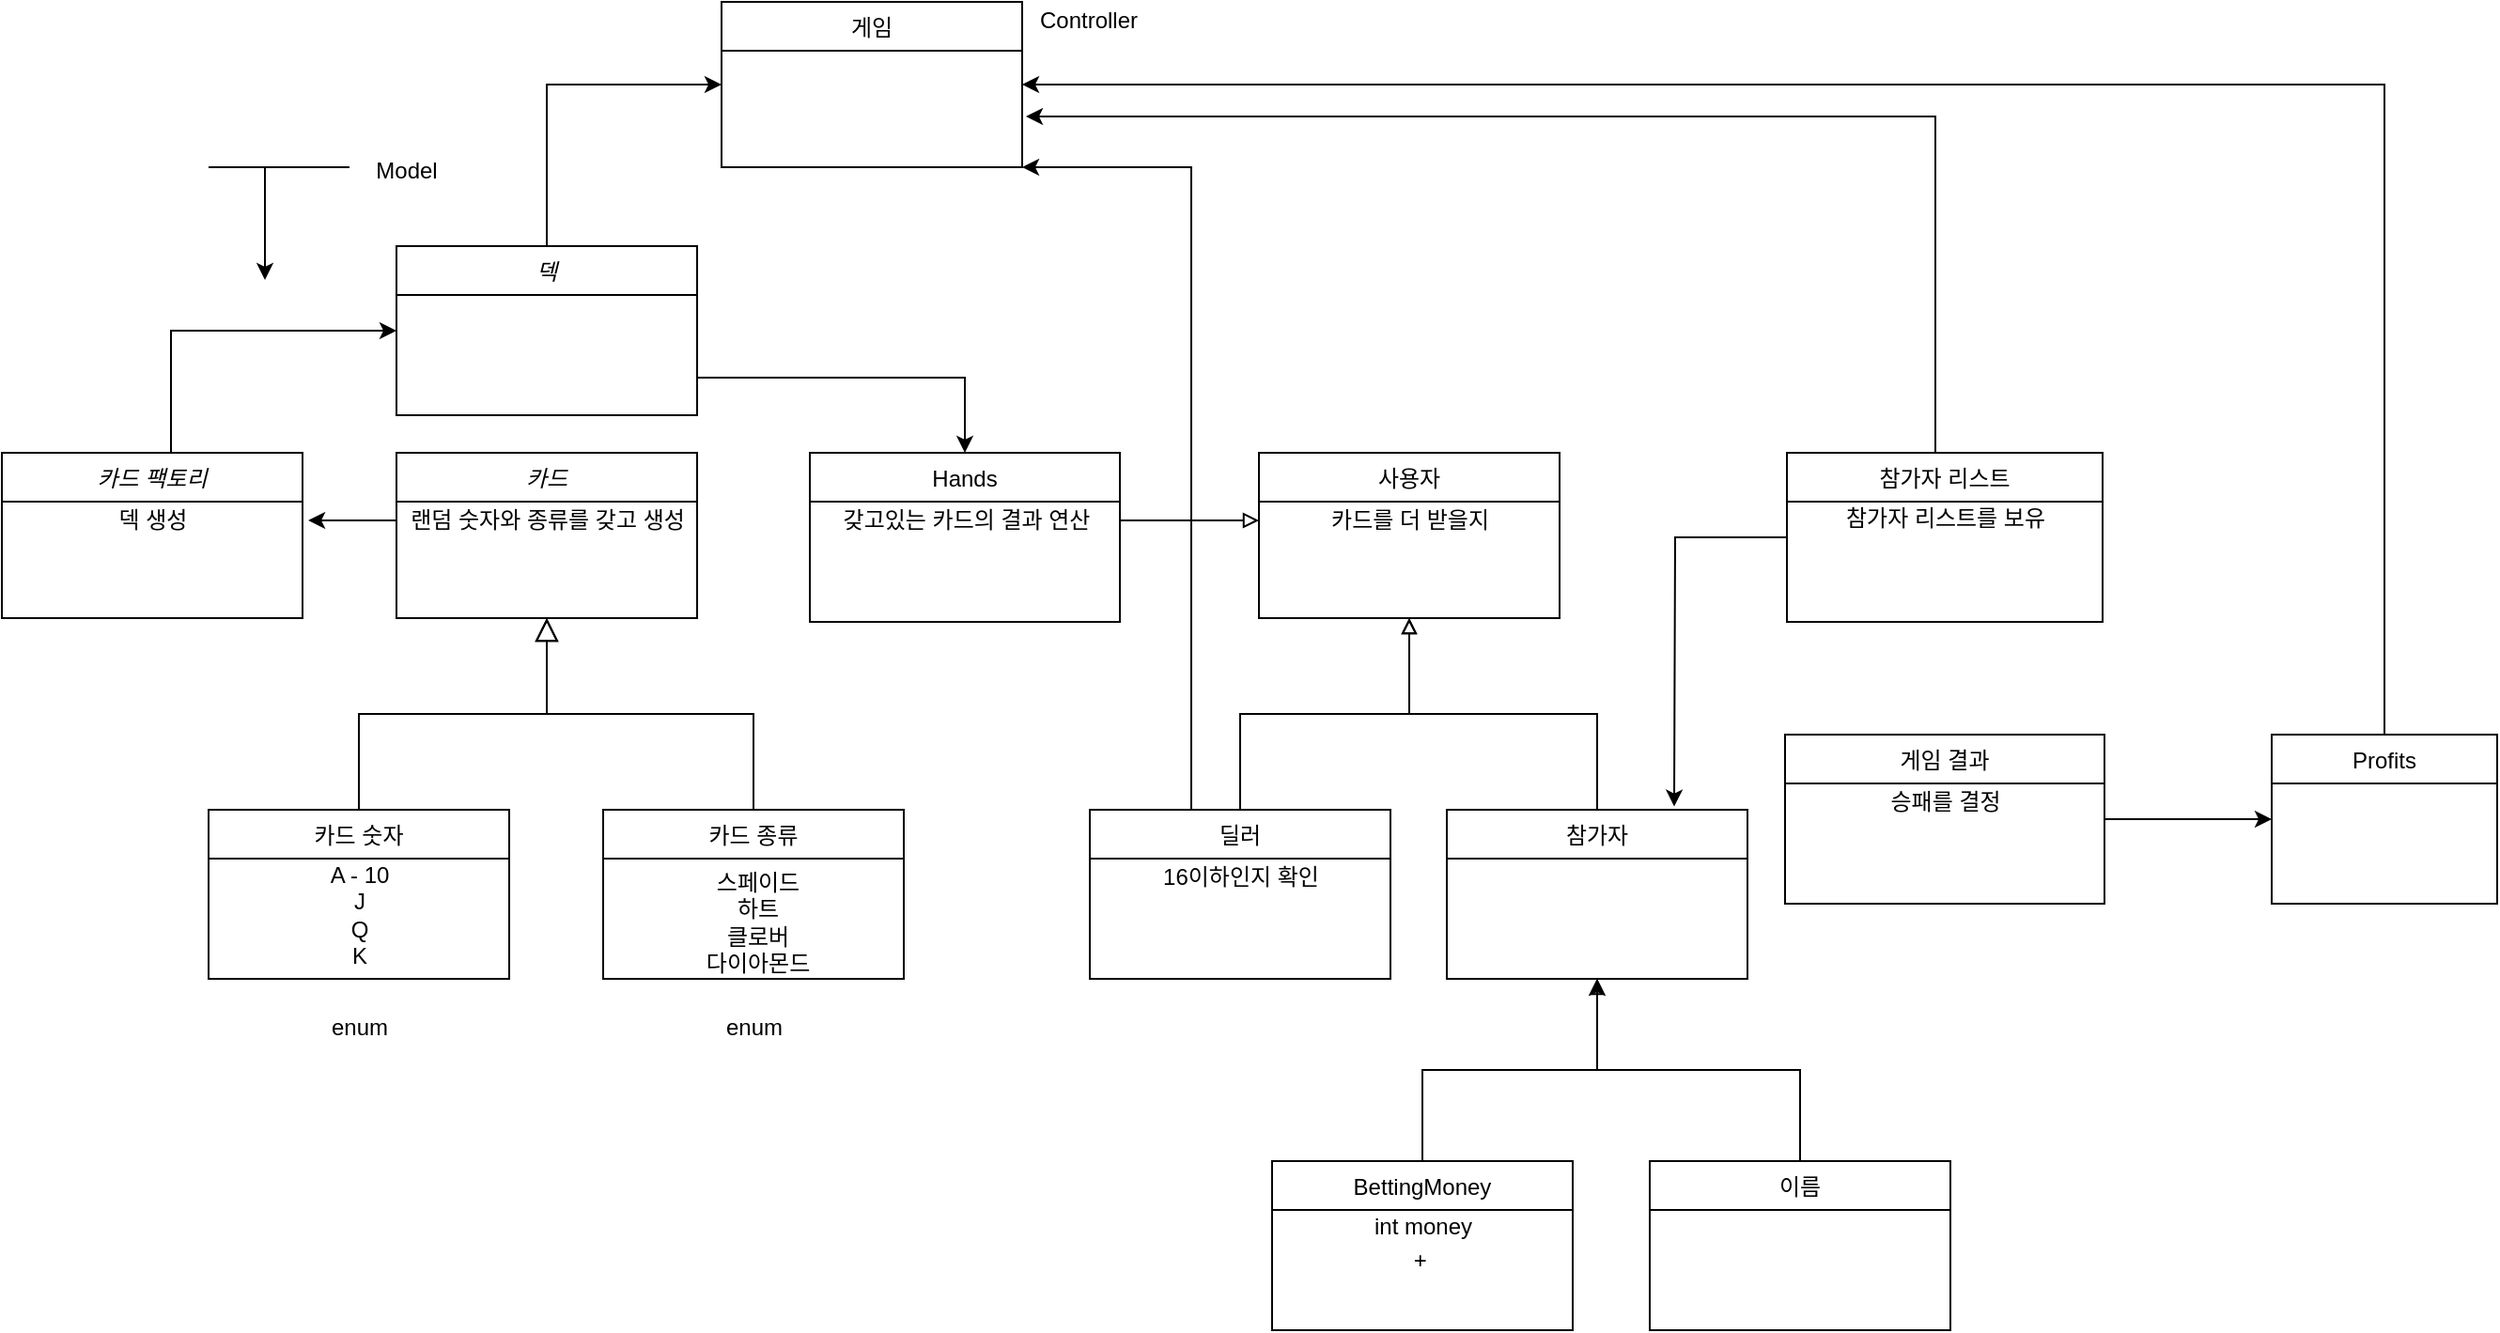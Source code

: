 <mxfile version="12.8.5" type="github"><diagram id="C5RBs43oDa-KdzZeNtuy" name="Page-1"><mxGraphModel dx="1372" dy="795" grid="0" gridSize="10" guides="1" tooltips="1" connect="1" arrows="1" fold="1" page="0" pageScale="1" pageWidth="1169" pageHeight="827" math="0" shadow="0"><root><mxCell id="WIyWlLk6GJQsqaUBKTNV-0"/><mxCell id="WIyWlLk6GJQsqaUBKTNV-1" parent="WIyWlLk6GJQsqaUBKTNV-0"/><mxCell id="zkfFHV4jXpPFQw0GAbJ--0" value="카드" style="swimlane;fontStyle=2;align=center;verticalAlign=top;childLayout=stackLayout;horizontal=1;startSize=26;horizontalStack=0;resizeParent=1;resizeLast=0;collapsible=1;marginBottom=0;rounded=0;shadow=0;strokeWidth=1;" parent="WIyWlLk6GJQsqaUBKTNV-1" vertex="1"><mxGeometry x="220" y="360" width="160" height="88" as="geometry"><mxRectangle x="230" y="140" width="160" height="26" as="alternateBounds"/></mxGeometry></mxCell><mxCell id="lQ4PIG2afcJY9sMvWXoh-2" value="랜덤 숫자와 종류를 갖고 생성" style="text;html=1;align=center;verticalAlign=middle;resizable=0;points=[];autosize=1;" parent="zkfFHV4jXpPFQw0GAbJ--0" vertex="1"><mxGeometry y="26" width="160" height="20" as="geometry"/></mxCell><mxCell id="zkfFHV4jXpPFQw0GAbJ--6" value="카드 숫자" style="swimlane;fontStyle=0;align=center;verticalAlign=top;childLayout=stackLayout;horizontal=1;startSize=26;horizontalStack=0;resizeParent=1;resizeLast=0;collapsible=1;marginBottom=0;rounded=0;shadow=0;strokeWidth=1;" parent="WIyWlLk6GJQsqaUBKTNV-1" vertex="1"><mxGeometry x="120" y="550" width="160" height="90" as="geometry"><mxRectangle x="130" y="380" width="160" height="26" as="alternateBounds"/></mxGeometry></mxCell><mxCell id="QcvDSBtiqbUbRaUqQk_0-1" value="A - 10&lt;br&gt;J&lt;br&gt;Q&lt;br&gt;K" style="text;html=1;align=center;verticalAlign=middle;resizable=0;points=[];autosize=1;" parent="zkfFHV4jXpPFQw0GAbJ--6" vertex="1"><mxGeometry y="26" width="160" height="60" as="geometry"/></mxCell><mxCell id="zkfFHV4jXpPFQw0GAbJ--12" value="" style="endArrow=block;endSize=10;endFill=0;shadow=0;strokeWidth=1;rounded=0;edgeStyle=elbowEdgeStyle;elbow=vertical;" parent="WIyWlLk6GJQsqaUBKTNV-1" source="zkfFHV4jXpPFQw0GAbJ--6" target="zkfFHV4jXpPFQw0GAbJ--0" edge="1"><mxGeometry width="160" relative="1" as="geometry"><mxPoint x="200" y="393" as="sourcePoint"/><mxPoint x="200" y="393" as="targetPoint"/></mxGeometry></mxCell><mxCell id="zkfFHV4jXpPFQw0GAbJ--13" value="카드 종류" style="swimlane;fontStyle=0;align=center;verticalAlign=top;childLayout=stackLayout;horizontal=1;startSize=26;horizontalStack=0;resizeParent=1;resizeLast=0;collapsible=1;marginBottom=0;rounded=0;shadow=0;strokeWidth=1;" parent="WIyWlLk6GJQsqaUBKTNV-1" vertex="1"><mxGeometry x="330" y="550" width="160" height="90" as="geometry"><mxRectangle x="340" y="380" width="170" height="26" as="alternateBounds"/></mxGeometry></mxCell><mxCell id="zkfFHV4jXpPFQw0GAbJ--16" value="" style="endArrow=block;endSize=10;endFill=0;shadow=0;strokeWidth=1;rounded=0;edgeStyle=elbowEdgeStyle;elbow=vertical;" parent="WIyWlLk6GJQsqaUBKTNV-1" source="zkfFHV4jXpPFQw0GAbJ--13" target="zkfFHV4jXpPFQw0GAbJ--0" edge="1"><mxGeometry width="160" relative="1" as="geometry"><mxPoint x="210" y="563" as="sourcePoint"/><mxPoint x="310" y="461" as="targetPoint"/></mxGeometry></mxCell><mxCell id="zkfFHV4jXpPFQw0GAbJ--17" value="사용자" style="swimlane;fontStyle=0;align=center;verticalAlign=top;childLayout=stackLayout;horizontal=1;startSize=26;horizontalStack=0;resizeParent=1;resizeLast=0;collapsible=1;marginBottom=0;rounded=0;shadow=0;strokeWidth=1;" parent="WIyWlLk6GJQsqaUBKTNV-1" vertex="1"><mxGeometry x="679" y="360" width="160" height="88" as="geometry"><mxRectangle x="550" y="140" width="160" height="26" as="alternateBounds"/></mxGeometry></mxCell><mxCell id="QcvDSBtiqbUbRaUqQk_0-17" value="카드를 더 받을지" style="text;html=1;align=center;verticalAlign=middle;resizable=0;points=[];autosize=1;" parent="zkfFHV4jXpPFQw0GAbJ--17" vertex="1"><mxGeometry y="26" width="160" height="20" as="geometry"/></mxCell><mxCell id="QcvDSBtiqbUbRaUqQk_0-3" value="스페이드&lt;br&gt;하트&lt;br&gt;클로버&lt;br&gt;다이아몬드" style="text;html=1;align=center;verticalAlign=middle;resizable=0;points=[];autosize=1;" parent="WIyWlLk6GJQsqaUBKTNV-1" vertex="1"><mxGeometry x="372" y="580" width="80" height="60" as="geometry"/></mxCell><mxCell id="QcvDSBtiqbUbRaUqQk_0-10" value="" style="edgeStyle=orthogonalEdgeStyle;rounded=0;orthogonalLoop=1;jettySize=auto;html=1;entryX=0.5;entryY=1;entryDx=0;entryDy=0;endArrow=block;endFill=0;" parent="WIyWlLk6GJQsqaUBKTNV-1" source="QcvDSBtiqbUbRaUqQk_0-6" target="zkfFHV4jXpPFQw0GAbJ--17" edge="1"><mxGeometry relative="1" as="geometry"><mxPoint x="669" y="470" as="targetPoint"/></mxGeometry></mxCell><mxCell id="ruhwKfF-OQj_gvECS-77-11" style="edgeStyle=orthogonalEdgeStyle;rounded=0;orthogonalLoop=1;jettySize=auto;html=1;entryX=1;entryY=1;entryDx=0;entryDy=0;" edge="1" parent="WIyWlLk6GJQsqaUBKTNV-1" source="QcvDSBtiqbUbRaUqQk_0-6" target="QcvDSBtiqbUbRaUqQk_0-12"><mxGeometry relative="1" as="geometry"><Array as="points"><mxPoint x="643" y="208"/></Array></mxGeometry></mxCell><mxCell id="QcvDSBtiqbUbRaUqQk_0-6" value="딜러" style="swimlane;fontStyle=0;align=center;verticalAlign=top;childLayout=stackLayout;horizontal=1;startSize=26;horizontalStack=0;resizeParent=1;resizeLast=0;collapsible=1;marginBottom=0;rounded=0;shadow=0;strokeWidth=1;" parent="WIyWlLk6GJQsqaUBKTNV-1" vertex="1"><mxGeometry x="589" y="550" width="160" height="90" as="geometry"><mxRectangle x="340" y="380" width="170" height="26" as="alternateBounds"/></mxGeometry></mxCell><mxCell id="QcvDSBtiqbUbRaUqQk_0-18" value="16이하인지 확인" style="text;html=1;align=center;verticalAlign=middle;resizable=0;points=[];autosize=1;" parent="QcvDSBtiqbUbRaUqQk_0-6" vertex="1"><mxGeometry y="26" width="160" height="20" as="geometry"/></mxCell><mxCell id="QcvDSBtiqbUbRaUqQk_0-11" style="edgeStyle=orthogonalEdgeStyle;rounded=0;orthogonalLoop=1;jettySize=auto;html=1;entryX=0.5;entryY=1;entryDx=0;entryDy=0;endArrow=block;endFill=0;" parent="WIyWlLk6GJQsqaUBKTNV-1" source="QcvDSBtiqbUbRaUqQk_0-8" target="zkfFHV4jXpPFQw0GAbJ--17" edge="1"><mxGeometry relative="1" as="geometry"/></mxCell><mxCell id="QcvDSBtiqbUbRaUqQk_0-8" value="참가자" style="swimlane;fontStyle=0;align=center;verticalAlign=top;childLayout=stackLayout;horizontal=1;startSize=26;horizontalStack=0;resizeParent=1;resizeLast=0;collapsible=1;marginBottom=0;rounded=0;shadow=0;strokeWidth=1;" parent="WIyWlLk6GJQsqaUBKTNV-1" vertex="1"><mxGeometry x="779" y="550" width="160" height="90" as="geometry"><mxRectangle x="340" y="380" width="170" height="26" as="alternateBounds"/></mxGeometry></mxCell><mxCell id="QcvDSBtiqbUbRaUqQk_0-12" value="게임" style="swimlane;fontStyle=0;align=center;verticalAlign=top;childLayout=stackLayout;horizontal=1;startSize=26;horizontalStack=0;resizeParent=1;resizeLast=0;collapsible=1;marginBottom=0;rounded=0;shadow=0;strokeWidth=1;" parent="WIyWlLk6GJQsqaUBKTNV-1" vertex="1"><mxGeometry x="393" y="120" width="160" height="88" as="geometry"><mxRectangle x="550" y="140" width="160" height="26" as="alternateBounds"/></mxGeometry></mxCell><mxCell id="QcvDSBtiqbUbRaUqQk_0-14" value="enum" style="text;html=1;align=center;verticalAlign=middle;resizable=0;points=[];autosize=1;" parent="WIyWlLk6GJQsqaUBKTNV-1" vertex="1"><mxGeometry x="175" y="656" width="50" height="20" as="geometry"/></mxCell><mxCell id="QcvDSBtiqbUbRaUqQk_0-15" value="enum" style="text;html=1;align=center;verticalAlign=middle;resizable=0;points=[];autosize=1;" parent="WIyWlLk6GJQsqaUBKTNV-1" vertex="1"><mxGeometry x="385" y="656" width="50" height="20" as="geometry"/></mxCell><mxCell id="QcvDSBtiqbUbRaUqQk_0-19" value="Controller" style="text;html=1;align=center;verticalAlign=middle;resizable=0;points=[];autosize=1;" parent="WIyWlLk6GJQsqaUBKTNV-1" vertex="1"><mxGeometry x="553" y="120" width="70" height="20" as="geometry"/></mxCell><mxCell id="QcvDSBtiqbUbRaUqQk_0-20" value="" style="endArrow=classic;html=1;" parent="WIyWlLk6GJQsqaUBKTNV-1" edge="1"><mxGeometry width="50" height="50" relative="1" as="geometry"><mxPoint x="150" y="208" as="sourcePoint"/><mxPoint x="150" y="268" as="targetPoint"/><Array as="points"><mxPoint x="150" y="238"/></Array></mxGeometry></mxCell><mxCell id="QcvDSBtiqbUbRaUqQk_0-22" value="" style="endArrow=none;html=1;" parent="WIyWlLk6GJQsqaUBKTNV-1" edge="1"><mxGeometry width="50" height="50" relative="1" as="geometry"><mxPoint x="120" y="208" as="sourcePoint"/><mxPoint x="195" y="208" as="targetPoint"/></mxGeometry></mxCell><mxCell id="QcvDSBtiqbUbRaUqQk_0-23" value="Model" style="text;html=1;align=center;verticalAlign=middle;resizable=0;points=[];autosize=1;" parent="WIyWlLk6GJQsqaUBKTNV-1" vertex="1"><mxGeometry x="200" y="200" width="50" height="20" as="geometry"/></mxCell><mxCell id="ruhwKfF-OQj_gvECS-77-10" style="edgeStyle=orthogonalEdgeStyle;rounded=0;orthogonalLoop=1;jettySize=auto;html=1;" edge="1" parent="WIyWlLk6GJQsqaUBKTNV-1" source="QcvDSBtiqbUbRaUqQk_0-25"><mxGeometry relative="1" as="geometry"><mxPoint x="900" y="548.286" as="targetPoint"/></mxGeometry></mxCell><mxCell id="ruhwKfF-OQj_gvECS-77-12" style="edgeStyle=orthogonalEdgeStyle;rounded=0;orthogonalLoop=1;jettySize=auto;html=1;" edge="1" parent="WIyWlLk6GJQsqaUBKTNV-1" source="QcvDSBtiqbUbRaUqQk_0-25"><mxGeometry relative="1" as="geometry"><mxPoint x="555" y="181" as="targetPoint"/><Array as="points"><mxPoint x="1039" y="181"/></Array></mxGeometry></mxCell><mxCell id="QcvDSBtiqbUbRaUqQk_0-25" value="참가자 리스트" style="swimlane;fontStyle=0;align=center;verticalAlign=top;childLayout=stackLayout;horizontal=1;startSize=26;horizontalStack=0;resizeParent=1;resizeLast=0;collapsible=1;marginBottom=0;rounded=0;shadow=0;strokeWidth=1;" parent="WIyWlLk6GJQsqaUBKTNV-1" vertex="1"><mxGeometry x="960" y="360" width="168" height="90" as="geometry"><mxRectangle x="340" y="380" width="170" height="26" as="alternateBounds"/></mxGeometry></mxCell><mxCell id="QcvDSBtiqbUbRaUqQk_0-27" value="참가자 리스트를 보유" style="text;html=1;align=center;verticalAlign=middle;resizable=0;points=[];autosize=1;" parent="QcvDSBtiqbUbRaUqQk_0-25" vertex="1"><mxGeometry y="26" width="168" height="18" as="geometry"/></mxCell><mxCell id="QcvDSBtiqbUbRaUqQk_0-29" value="Hands" style="swimlane;fontStyle=0;align=center;verticalAlign=top;childLayout=stackLayout;horizontal=1;startSize=26;horizontalStack=0;resizeParent=1;resizeLast=0;collapsible=1;marginBottom=0;rounded=0;shadow=0;strokeWidth=1;" parent="WIyWlLk6GJQsqaUBKTNV-1" vertex="1"><mxGeometry x="440" y="360" width="165" height="90" as="geometry"><mxRectangle x="340" y="380" width="170" height="26" as="alternateBounds"/></mxGeometry></mxCell><mxCell id="QcvDSBtiqbUbRaUqQk_0-35" value="갖고있는 카드의 결과 연산" style="text;html=1;align=center;verticalAlign=middle;resizable=0;points=[];autosize=1;" parent="QcvDSBtiqbUbRaUqQk_0-29" vertex="1"><mxGeometry y="26" width="165" height="20" as="geometry"/></mxCell><mxCell id="QcvDSBtiqbUbRaUqQk_0-36" style="edgeStyle=orthogonalEdgeStyle;rounded=0;orthogonalLoop=1;jettySize=auto;html=1;endArrow=block;endFill=0;" parent="WIyWlLk6GJQsqaUBKTNV-1" source="QcvDSBtiqbUbRaUqQk_0-35" target="QcvDSBtiqbUbRaUqQk_0-17" edge="1"><mxGeometry relative="1" as="geometry"/></mxCell><mxCell id="QcvDSBtiqbUbRaUqQk_0-38" style="edgeStyle=orthogonalEdgeStyle;rounded=0;orthogonalLoop=1;jettySize=auto;html=1;entryX=0.5;entryY=1;entryDx=0;entryDy=0;endArrow=block;endFill=0;" parent="WIyWlLk6GJQsqaUBKTNV-1" source="QcvDSBtiqbUbRaUqQk_0-37" target="QcvDSBtiqbUbRaUqQk_0-8" edge="1"><mxGeometry relative="1" as="geometry"/></mxCell><mxCell id="lQ4PIG2afcJY9sMvWXoh-20" style="edgeStyle=orthogonalEdgeStyle;rounded=0;orthogonalLoop=1;jettySize=auto;html=1;entryX=0.5;entryY=0;entryDx=0;entryDy=0;" parent="WIyWlLk6GJQsqaUBKTNV-1" source="lQ4PIG2afcJY9sMvWXoh-1" target="QcvDSBtiqbUbRaUqQk_0-29" edge="1"><mxGeometry relative="1" as="geometry"><Array as="points"><mxPoint x="523" y="320"/></Array></mxGeometry></mxCell><mxCell id="ruhwKfF-OQj_gvECS-77-13" style="edgeStyle=orthogonalEdgeStyle;rounded=0;orthogonalLoop=1;jettySize=auto;html=1;entryX=0;entryY=0.5;entryDx=0;entryDy=0;" edge="1" parent="WIyWlLk6GJQsqaUBKTNV-1" source="lQ4PIG2afcJY9sMvWXoh-1" target="QcvDSBtiqbUbRaUqQk_0-12"><mxGeometry relative="1" as="geometry"><Array as="points"><mxPoint x="300" y="164"/></Array></mxGeometry></mxCell><mxCell id="lQ4PIG2afcJY9sMvWXoh-1" value="덱" style="swimlane;fontStyle=2;align=center;verticalAlign=top;childLayout=stackLayout;horizontal=1;startSize=26;horizontalStack=0;resizeParent=1;resizeLast=0;collapsible=1;marginBottom=0;rounded=0;shadow=0;strokeWidth=1;" parent="WIyWlLk6GJQsqaUBKTNV-1" vertex="1"><mxGeometry x="220" y="250" width="160" height="90" as="geometry"><mxRectangle x="230" y="140" width="160" height="26" as="alternateBounds"/></mxGeometry></mxCell><mxCell id="lQ4PIG2afcJY9sMvWXoh-23" style="edgeStyle=orthogonalEdgeStyle;rounded=0;orthogonalLoop=1;jettySize=auto;html=1;entryX=0;entryY=0.5;entryDx=0;entryDy=0;" parent="WIyWlLk6GJQsqaUBKTNV-1" source="lQ4PIG2afcJY9sMvWXoh-3" target="lQ4PIG2afcJY9sMvWXoh-1" edge="1"><mxGeometry relative="1" as="geometry"><Array as="points"><mxPoint x="100" y="295"/></Array></mxGeometry></mxCell><mxCell id="lQ4PIG2afcJY9sMvWXoh-3" value="카드 팩토리" style="swimlane;fontStyle=2;align=center;verticalAlign=top;childLayout=stackLayout;horizontal=1;startSize=26;horizontalStack=0;resizeParent=1;resizeLast=0;collapsible=1;marginBottom=0;rounded=0;shadow=0;strokeWidth=1;" parent="WIyWlLk6GJQsqaUBKTNV-1" vertex="1"><mxGeometry x="10" y="360" width="160" height="88" as="geometry"><mxRectangle x="230" y="140" width="160" height="26" as="alternateBounds"/></mxGeometry></mxCell><mxCell id="lQ4PIG2afcJY9sMvWXoh-16" value="덱 생성" style="text;html=1;align=center;verticalAlign=middle;resizable=0;points=[];autosize=1;" parent="lQ4PIG2afcJY9sMvWXoh-3" vertex="1"><mxGeometry y="26" width="160" height="20" as="geometry"/></mxCell><mxCell id="ruhwKfF-OQj_gvECS-77-8" style="edgeStyle=orthogonalEdgeStyle;rounded=0;orthogonalLoop=1;jettySize=auto;html=1;entryX=0;entryY=0.5;entryDx=0;entryDy=0;" edge="1" parent="WIyWlLk6GJQsqaUBKTNV-1" source="lQ4PIG2afcJY9sMvWXoh-8" target="ruhwKfF-OQj_gvECS-77-3"><mxGeometry relative="1" as="geometry"/></mxCell><mxCell id="lQ4PIG2afcJY9sMvWXoh-8" value="게임 결과" style="swimlane;fontStyle=0;align=center;verticalAlign=top;childLayout=stackLayout;horizontal=1;startSize=26;horizontalStack=0;resizeParent=1;resizeLast=0;collapsible=1;marginBottom=0;rounded=0;shadow=0;strokeWidth=1;" parent="WIyWlLk6GJQsqaUBKTNV-1" vertex="1"><mxGeometry x="959" y="510" width="170" height="90" as="geometry"><mxRectangle x="340" y="380" width="170" height="26" as="alternateBounds"/></mxGeometry></mxCell><mxCell id="lQ4PIG2afcJY9sMvWXoh-9" value="승패를 결정" style="text;html=1;align=center;verticalAlign=middle;resizable=0;points=[];autosize=1;" parent="lQ4PIG2afcJY9sMvWXoh-8" vertex="1"><mxGeometry y="26" width="170" height="20" as="geometry"/></mxCell><mxCell id="lQ4PIG2afcJY9sMvWXoh-22" style="edgeStyle=orthogonalEdgeStyle;rounded=0;orthogonalLoop=1;jettySize=auto;html=1;entryX=1.019;entryY=0.5;entryDx=0;entryDy=0;entryPerimeter=0;" parent="WIyWlLk6GJQsqaUBKTNV-1" source="lQ4PIG2afcJY9sMvWXoh-2" target="lQ4PIG2afcJY9sMvWXoh-16" edge="1"><mxGeometry relative="1" as="geometry"/></mxCell><mxCell id="QcvDSBtiqbUbRaUqQk_0-37" value="이름" style="swimlane;fontStyle=0;align=center;verticalAlign=top;childLayout=stackLayout;horizontal=1;startSize=26;horizontalStack=0;resizeParent=1;resizeLast=0;collapsible=1;marginBottom=0;rounded=0;shadow=0;strokeWidth=1;" parent="WIyWlLk6GJQsqaUBKTNV-1" vertex="1"><mxGeometry x="887" y="737" width="160" height="90" as="geometry"><mxRectangle x="340" y="380" width="170" height="26" as="alternateBounds"/></mxGeometry></mxCell><mxCell id="ruhwKfF-OQj_gvECS-77-2" style="edgeStyle=orthogonalEdgeStyle;rounded=0;orthogonalLoop=1;jettySize=auto;html=1;exitX=0.5;exitY=0;exitDx=0;exitDy=0;entryX=0.5;entryY=1;entryDx=0;entryDy=0;" edge="1" parent="WIyWlLk6GJQsqaUBKTNV-1" source="ruhwKfF-OQj_gvECS-77-0" target="QcvDSBtiqbUbRaUqQk_0-8"><mxGeometry relative="1" as="geometry"/></mxCell><mxCell id="ruhwKfF-OQj_gvECS-77-0" value="BettingMoney&#10;" style="swimlane;fontStyle=0;align=center;verticalAlign=top;childLayout=stackLayout;horizontal=1;startSize=26;horizontalStack=0;resizeParent=1;resizeLast=0;collapsible=1;marginBottom=0;rounded=0;shadow=0;strokeWidth=1;" vertex="1" parent="WIyWlLk6GJQsqaUBKTNV-1"><mxGeometry x="686" y="737" width="160" height="90" as="geometry"><mxRectangle x="340" y="380" width="170" height="26" as="alternateBounds"/></mxGeometry></mxCell><mxCell id="ruhwKfF-OQj_gvECS-77-6" value="int money" style="text;html=1;align=center;verticalAlign=middle;resizable=0;points=[];autosize=1;" vertex="1" parent="ruhwKfF-OQj_gvECS-77-0"><mxGeometry y="26" width="160" height="18" as="geometry"/></mxCell><mxCell id="ruhwKfF-OQj_gvECS-77-7" value="+&amp;nbsp;" style="text;html=1;align=center;verticalAlign=middle;resizable=0;points=[];autosize=1;" vertex="1" parent="ruhwKfF-OQj_gvECS-77-0"><mxGeometry y="44" width="160" height="18" as="geometry"/></mxCell><mxCell id="ruhwKfF-OQj_gvECS-77-9" style="edgeStyle=orthogonalEdgeStyle;rounded=0;orthogonalLoop=1;jettySize=auto;html=1;entryX=1;entryY=0.5;entryDx=0;entryDy=0;" edge="1" parent="WIyWlLk6GJQsqaUBKTNV-1" source="ruhwKfF-OQj_gvECS-77-3" target="QcvDSBtiqbUbRaUqQk_0-12"><mxGeometry relative="1" as="geometry"><Array as="points"><mxPoint x="1278" y="164"/></Array></mxGeometry></mxCell><mxCell id="ruhwKfF-OQj_gvECS-77-3" value="Profits&#10;" style="swimlane;fontStyle=0;align=center;verticalAlign=top;childLayout=stackLayout;horizontal=1;startSize=26;horizontalStack=0;resizeParent=1;resizeLast=0;collapsible=1;marginBottom=0;rounded=0;shadow=0;strokeWidth=1;" vertex="1" parent="WIyWlLk6GJQsqaUBKTNV-1"><mxGeometry x="1218" y="510" width="120" height="90" as="geometry"><mxRectangle x="340" y="380" width="170" height="26" as="alternateBounds"/></mxGeometry></mxCell></root></mxGraphModel></diagram></mxfile>
